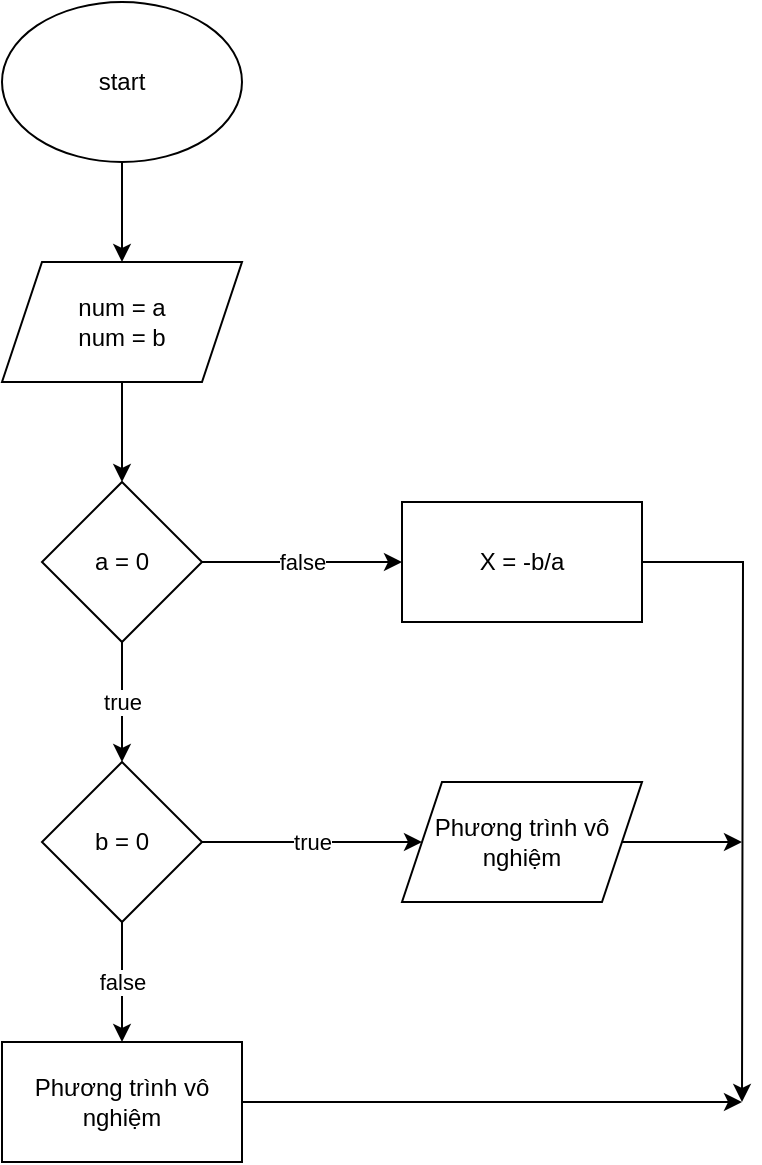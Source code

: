 <mxfile version="25.0.3">
  <diagram name="Page-1" id="Vm32hF8NRtlxiAJkwLQz">
    <mxGraphModel dx="557" dy="638" grid="1" gridSize="10" guides="1" tooltips="1" connect="1" arrows="1" fold="1" page="1" pageScale="1" pageWidth="850" pageHeight="1100" math="0" shadow="0">
      <root>
        <mxCell id="0" />
        <mxCell id="1" parent="0" />
        <mxCell id="hB3bn3h_ssFIC2qdRVGm-6" style="edgeStyle=orthogonalEdgeStyle;rounded=0;orthogonalLoop=1;jettySize=auto;html=1;entryX=0.5;entryY=0;entryDx=0;entryDy=0;" edge="1" parent="1" source="hB3bn3h_ssFIC2qdRVGm-1" target="hB3bn3h_ssFIC2qdRVGm-3">
          <mxGeometry relative="1" as="geometry" />
        </mxCell>
        <mxCell id="hB3bn3h_ssFIC2qdRVGm-1" value="start" style="ellipse;whiteSpace=wrap;html=1;" vertex="1" parent="1">
          <mxGeometry x="160" y="40" width="120" height="80" as="geometry" />
        </mxCell>
        <mxCell id="hB3bn3h_ssFIC2qdRVGm-7" style="edgeStyle=orthogonalEdgeStyle;rounded=0;orthogonalLoop=1;jettySize=auto;html=1;entryX=0.5;entryY=0;entryDx=0;entryDy=0;" edge="1" parent="1" source="hB3bn3h_ssFIC2qdRVGm-3" target="hB3bn3h_ssFIC2qdRVGm-4">
          <mxGeometry relative="1" as="geometry" />
        </mxCell>
        <mxCell id="hB3bn3h_ssFIC2qdRVGm-3" value="num = a&lt;div&gt;num = b&lt;/div&gt;" style="shape=parallelogram;perimeter=parallelogramPerimeter;whiteSpace=wrap;html=1;fixedSize=1;" vertex="1" parent="1">
          <mxGeometry x="160" y="170" width="120" height="60" as="geometry" />
        </mxCell>
        <mxCell id="hB3bn3h_ssFIC2qdRVGm-8" value="true" style="edgeStyle=orthogonalEdgeStyle;rounded=0;orthogonalLoop=1;jettySize=auto;html=1;" edge="1" parent="1" source="hB3bn3h_ssFIC2qdRVGm-4" target="hB3bn3h_ssFIC2qdRVGm-5">
          <mxGeometry relative="1" as="geometry" />
        </mxCell>
        <mxCell id="hB3bn3h_ssFIC2qdRVGm-10" value="false" style="edgeStyle=orthogonalEdgeStyle;rounded=0;orthogonalLoop=1;jettySize=auto;html=1;entryX=0;entryY=0.5;entryDx=0;entryDy=0;" edge="1" parent="1" source="hB3bn3h_ssFIC2qdRVGm-4" target="hB3bn3h_ssFIC2qdRVGm-9">
          <mxGeometry relative="1" as="geometry" />
        </mxCell>
        <mxCell id="hB3bn3h_ssFIC2qdRVGm-4" value="a = 0" style="rhombus;whiteSpace=wrap;html=1;" vertex="1" parent="1">
          <mxGeometry x="180" y="280" width="80" height="80" as="geometry" />
        </mxCell>
        <mxCell id="hB3bn3h_ssFIC2qdRVGm-12" value="true" style="edgeStyle=orthogonalEdgeStyle;rounded=0;orthogonalLoop=1;jettySize=auto;html=1;" edge="1" parent="1" source="hB3bn3h_ssFIC2qdRVGm-5" target="hB3bn3h_ssFIC2qdRVGm-11">
          <mxGeometry relative="1" as="geometry" />
        </mxCell>
        <mxCell id="hB3bn3h_ssFIC2qdRVGm-14" value="false" style="edgeStyle=orthogonalEdgeStyle;rounded=0;orthogonalLoop=1;jettySize=auto;html=1;" edge="1" parent="1" source="hB3bn3h_ssFIC2qdRVGm-5" target="hB3bn3h_ssFIC2qdRVGm-13">
          <mxGeometry relative="1" as="geometry" />
        </mxCell>
        <mxCell id="hB3bn3h_ssFIC2qdRVGm-5" value="b = 0" style="rhombus;whiteSpace=wrap;html=1;" vertex="1" parent="1">
          <mxGeometry x="180" y="420" width="80" height="80" as="geometry" />
        </mxCell>
        <mxCell id="hB3bn3h_ssFIC2qdRVGm-15" style="edgeStyle=orthogonalEdgeStyle;rounded=0;orthogonalLoop=1;jettySize=auto;html=1;" edge="1" parent="1" source="hB3bn3h_ssFIC2qdRVGm-9">
          <mxGeometry relative="1" as="geometry">
            <mxPoint x="530" y="590" as="targetPoint" />
          </mxGeometry>
        </mxCell>
        <mxCell id="hB3bn3h_ssFIC2qdRVGm-9" value="X = -b/a" style="rounded=0;whiteSpace=wrap;html=1;" vertex="1" parent="1">
          <mxGeometry x="360" y="290" width="120" height="60" as="geometry" />
        </mxCell>
        <mxCell id="hB3bn3h_ssFIC2qdRVGm-18" style="edgeStyle=orthogonalEdgeStyle;rounded=0;orthogonalLoop=1;jettySize=auto;html=1;" edge="1" parent="1" source="hB3bn3h_ssFIC2qdRVGm-11">
          <mxGeometry relative="1" as="geometry">
            <mxPoint x="530" y="460" as="targetPoint" />
          </mxGeometry>
        </mxCell>
        <mxCell id="hB3bn3h_ssFIC2qdRVGm-11" value="Phương trình vô nghiệm" style="shape=parallelogram;perimeter=parallelogramPerimeter;whiteSpace=wrap;html=1;fixedSize=1;" vertex="1" parent="1">
          <mxGeometry x="360" y="430" width="120" height="60" as="geometry" />
        </mxCell>
        <mxCell id="hB3bn3h_ssFIC2qdRVGm-17" style="edgeStyle=orthogonalEdgeStyle;rounded=0;orthogonalLoop=1;jettySize=auto;html=1;" edge="1" parent="1" source="hB3bn3h_ssFIC2qdRVGm-13">
          <mxGeometry relative="1" as="geometry">
            <mxPoint x="530" y="590" as="targetPoint" />
          </mxGeometry>
        </mxCell>
        <mxCell id="hB3bn3h_ssFIC2qdRVGm-13" value="Phương trình vô nghiệm" style="rounded=0;whiteSpace=wrap;html=1;" vertex="1" parent="1">
          <mxGeometry x="160" y="560" width="120" height="60" as="geometry" />
        </mxCell>
      </root>
    </mxGraphModel>
  </diagram>
</mxfile>
